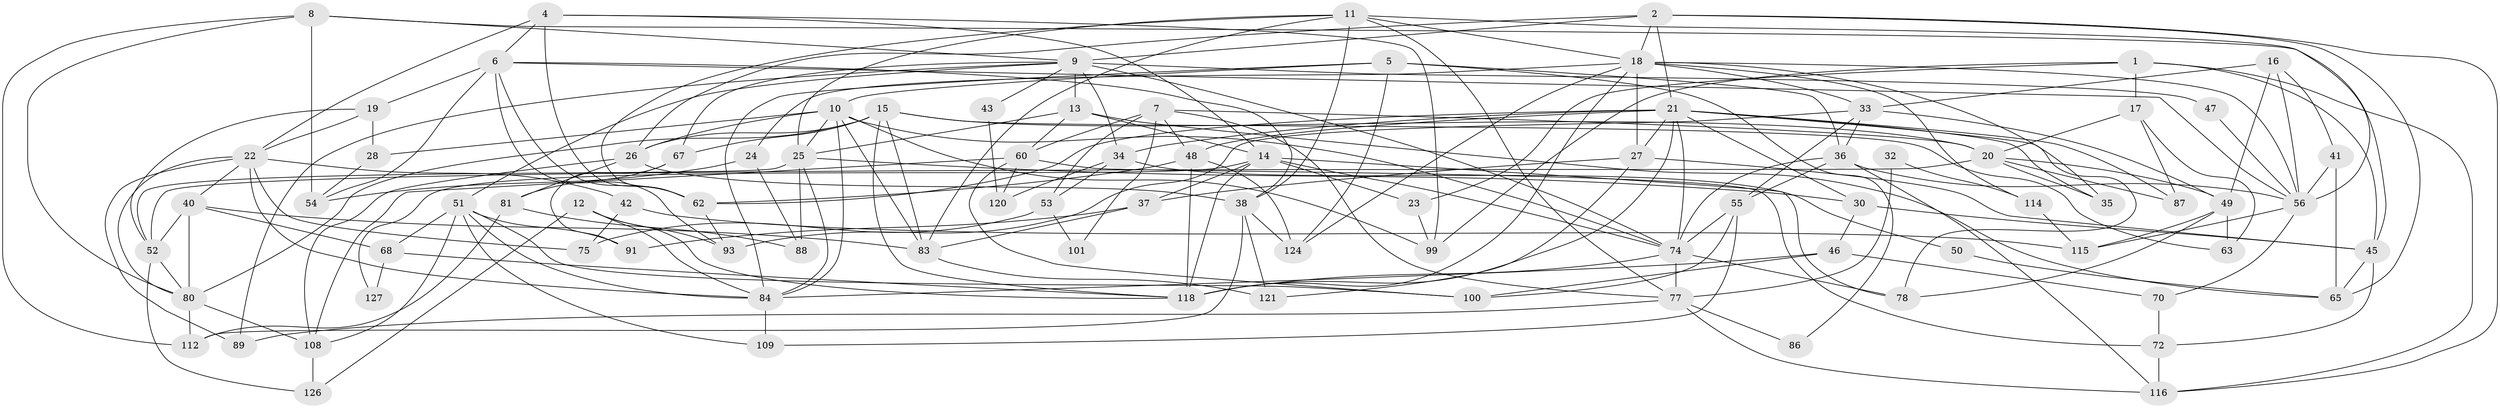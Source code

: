 // original degree distribution, {5: 0.19696969696969696, 3: 0.30303030303030304, 4: 0.30303030303030304, 6: 0.05303030303030303, 7: 0.030303030303030304, 8: 0.022727272727272728, 2: 0.09090909090909091}
// Generated by graph-tools (version 1.1) at 2025/41/03/06/25 10:41:59]
// undirected, 88 vertices, 215 edges
graph export_dot {
graph [start="1"]
  node [color=gray90,style=filled];
  1;
  2 [super="+3"];
  4 [super="+82"];
  5 [super="+130"];
  6 [super="+29"];
  7;
  8 [super="+117"];
  9 [super="+128"];
  10 [super="+97"];
  11 [super="+110"];
  12;
  13 [super="+96"];
  14 [super="+58"];
  15 [super="+104"];
  16;
  17;
  18 [super="+59"];
  19 [super="+61"];
  20 [super="+113"];
  21 [super="+90"];
  22 [super="+69"];
  23 [super="+122"];
  24 [super="+129"];
  25 [super="+31"];
  26 [super="+66"];
  27;
  28 [super="+76"];
  30;
  32;
  33 [super="+39"];
  34;
  35;
  36 [super="+44"];
  37 [super="+92"];
  38;
  40 [super="+119"];
  41;
  42;
  43;
  45 [super="+64"];
  46;
  47;
  48 [super="+102"];
  49 [super="+73"];
  50;
  51 [super="+57"];
  52 [super="+79"];
  53 [super="+125"];
  54;
  55 [super="+71"];
  56 [super="+123"];
  60 [super="+85"];
  62 [super="+98"];
  63;
  65;
  67;
  68;
  70;
  72;
  74 [super="+95"];
  75;
  77 [super="+107"];
  78;
  80 [super="+105"];
  81;
  83 [super="+111"];
  84 [super="+94"];
  86;
  87;
  88 [super="+103"];
  89;
  91;
  93;
  99;
  100 [super="+106"];
  101;
  108;
  109;
  112 [super="+131"];
  114;
  115;
  116;
  118 [super="+132"];
  120;
  121;
  124;
  126;
  127;
  1 -- 99;
  1 -- 17;
  1 -- 116;
  1 -- 45;
  1 -- 23;
  2 -- 65;
  2 -- 26;
  2 -- 21;
  2 -- 9;
  2 -- 18;
  2 -- 116;
  4 -- 99;
  4 -- 6;
  4 -- 62;
  4 -- 22;
  4 -- 14;
  5 -- 84;
  5 -- 124;
  5 -- 10;
  5 -- 36;
  5 -- 86;
  6 -- 19;
  6 -- 54;
  6 -- 38;
  6 -- 56;
  6 -- 93;
  6 -- 62;
  7 -- 60;
  7 -- 101;
  7 -- 53;
  7 -- 20;
  7 -- 77;
  7 -- 48;
  8 -- 54;
  8 -- 45;
  8 -- 9;
  8 -- 80;
  8 -- 112;
  9 -- 34 [weight=2];
  9 -- 74;
  9 -- 43;
  9 -- 47;
  9 -- 89;
  9 -- 67;
  9 -- 13;
  9 -- 51;
  10 -- 25;
  10 -- 26;
  10 -- 99;
  10 -- 84;
  10 -- 74;
  10 -- 83;
  10 -- 28;
  11 -- 56;
  11 -- 25;
  11 -- 38;
  11 -- 83;
  11 -- 18;
  11 -- 77;
  11 -- 62;
  12 -- 118;
  12 -- 93;
  12 -- 126;
  12 -- 84;
  13 -- 65;
  13 -- 14;
  13 -- 25;
  13 -- 60;
  14 -- 74;
  14 -- 118;
  14 -- 23;
  14 -- 78;
  14 -- 127;
  14 -- 37;
  15 -- 26;
  15 -- 67;
  15 -- 118;
  15 -- 20;
  15 -- 80;
  15 -- 83;
  15 -- 63;
  16 -- 33;
  16 -- 41;
  16 -- 49;
  16 -- 56;
  17 -- 20;
  17 -- 63;
  17 -- 87;
  18 -- 35;
  18 -- 124;
  18 -- 33;
  18 -- 114;
  18 -- 118;
  18 -- 56;
  18 -- 27;
  18 -- 24;
  19 -- 28;
  19 -- 52;
  19 -- 22;
  20 -- 87;
  20 -- 49;
  20 -- 35;
  20 -- 52;
  21 -- 118;
  21 -- 30;
  21 -- 35;
  21 -- 62;
  21 -- 78;
  21 -- 87;
  21 -- 34;
  21 -- 74;
  21 -- 27;
  21 -- 48;
  22 -- 89;
  22 -- 42;
  22 -- 75;
  22 -- 80;
  22 -- 84;
  22 -- 40;
  23 -- 99;
  24 -- 88 [weight=2];
  24 -- 54;
  25 -- 30;
  25 -- 52;
  25 -- 88;
  25 -- 84;
  26 -- 108;
  26 -- 81;
  26 -- 38;
  27 -- 37;
  27 -- 45;
  27 -- 121;
  28 -- 54;
  30 -- 46;
  30 -- 45;
  32 -- 114;
  32 -- 77;
  33 -- 36;
  33 -- 93;
  33 -- 55;
  33 -- 49;
  34 -- 50;
  34 -- 120;
  34 -- 53;
  36 -- 116;
  36 -- 55;
  36 -- 56;
  36 -- 74 [weight=2];
  37 -- 91;
  37 -- 83;
  38 -- 124;
  38 -- 112;
  38 -- 121;
  40 -- 52;
  40 -- 80;
  40 -- 83;
  40 -- 68;
  41 -- 65;
  41 -- 56;
  42 -- 115;
  42 -- 75;
  43 -- 120;
  45 -- 72;
  45 -- 65;
  46 -- 70;
  46 -- 100;
  46 -- 84;
  47 -- 56;
  48 -- 62;
  48 -- 124;
  48 -- 118;
  49 -- 63;
  49 -- 78;
  49 -- 115;
  50 -- 65;
  51 -- 84;
  51 -- 91;
  51 -- 100;
  51 -- 68;
  51 -- 108;
  51 -- 109;
  52 -- 80;
  52 -- 126;
  53 -- 75;
  53 -- 101;
  55 -- 100;
  55 -- 109;
  55 -- 74;
  56 -- 115;
  56 -- 70;
  60 -- 108;
  60 -- 100;
  60 -- 72;
  60 -- 120;
  62 -- 93;
  67 -- 81;
  67 -- 91;
  68 -- 127;
  68 -- 118;
  70 -- 72;
  72 -- 116;
  74 -- 77;
  74 -- 118;
  74 -- 78;
  77 -- 116;
  77 -- 89;
  77 -- 86;
  80 -- 108;
  80 -- 112;
  81 -- 88;
  81 -- 112;
  83 -- 121;
  84 -- 109;
  108 -- 126;
  114 -- 115;
}
